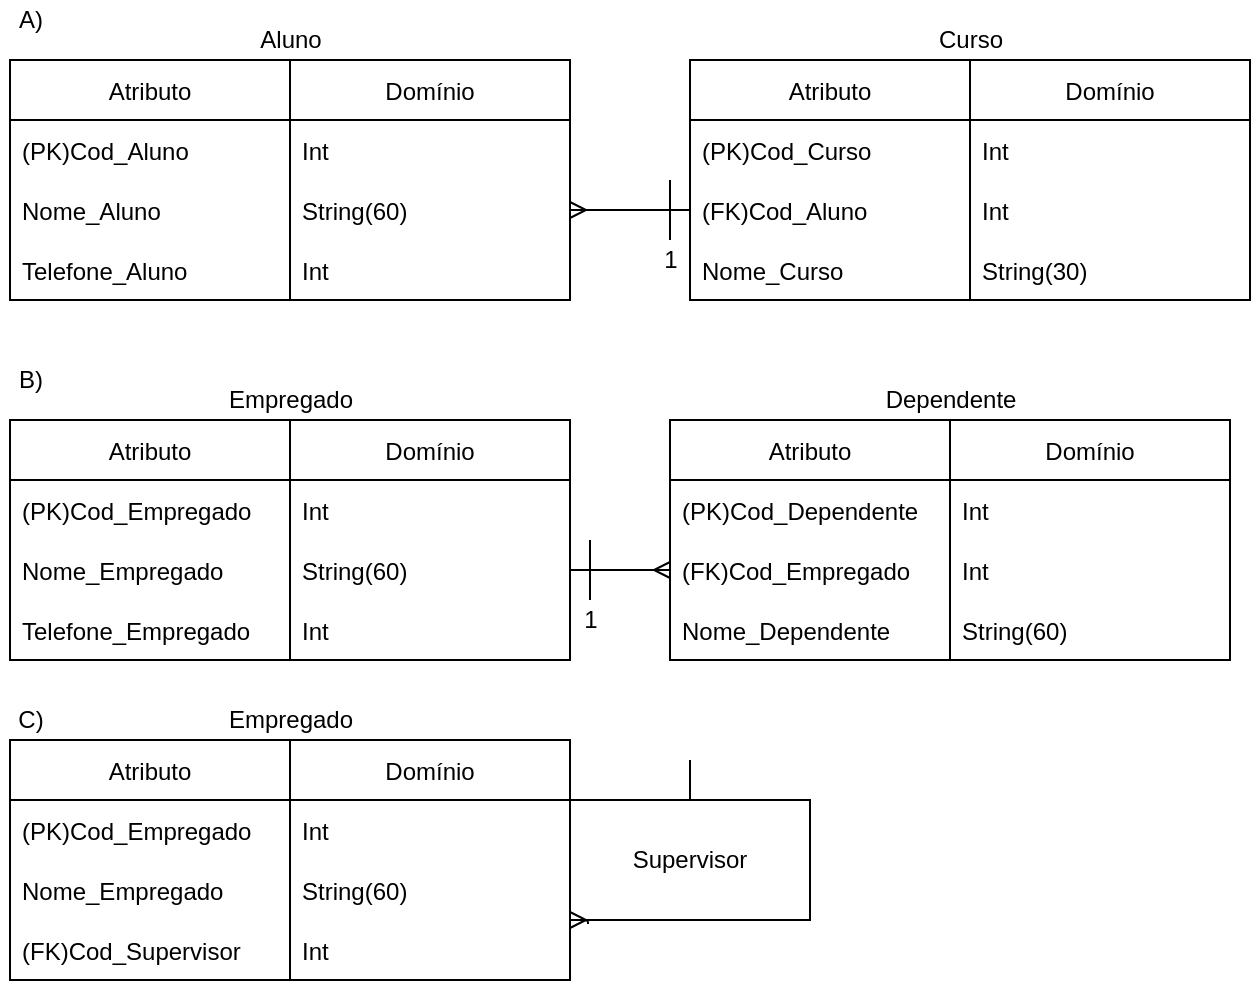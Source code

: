 <mxfile version="18.0.6" type="github">
  <diagram id="4mfyYn3nZHMfVUcsX_tf" name="Página-1">
    <mxGraphModel dx="868" dy="482" grid="1" gridSize="10" guides="1" tooltips="1" connect="1" arrows="1" fold="1" page="1" pageScale="1" pageWidth="827" pageHeight="1169" math="0" shadow="0">
      <root>
        <mxCell id="0" />
        <mxCell id="1" parent="0" />
        <mxCell id="78oYvhlZuIvTFsjz0jRs-3" value="Atributo" style="swimlane;fontStyle=0;childLayout=stackLayout;horizontal=1;startSize=30;horizontalStack=0;resizeParent=1;resizeParentMax=0;resizeLast=0;collapsible=1;marginBottom=0;rounded=0;sketch=0;fillColor=none;" vertex="1" parent="1">
          <mxGeometry x="60" y="40" width="140" height="120" as="geometry" />
        </mxCell>
        <mxCell id="78oYvhlZuIvTFsjz0jRs-4" value="(PK)Cod_Aluno        " style="text;strokeColor=none;fillColor=none;align=left;verticalAlign=middle;spacingLeft=4;spacingRight=4;overflow=hidden;points=[[0,0.5],[1,0.5]];portConstraint=eastwest;rotatable=0;rounded=0;sketch=0;" vertex="1" parent="78oYvhlZuIvTFsjz0jRs-3">
          <mxGeometry y="30" width="140" height="30" as="geometry" />
        </mxCell>
        <mxCell id="78oYvhlZuIvTFsjz0jRs-5" value="Nome_Aluno" style="text;strokeColor=none;fillColor=none;align=left;verticalAlign=middle;spacingLeft=4;spacingRight=4;overflow=hidden;points=[[0,0.5],[1,0.5]];portConstraint=eastwest;rotatable=0;rounded=0;sketch=0;" vertex="1" parent="78oYvhlZuIvTFsjz0jRs-3">
          <mxGeometry y="60" width="140" height="30" as="geometry" />
        </mxCell>
        <mxCell id="78oYvhlZuIvTFsjz0jRs-6" value="Telefone_Aluno" style="text;strokeColor=none;fillColor=none;align=left;verticalAlign=middle;spacingLeft=4;spacingRight=4;overflow=hidden;points=[[0,0.5],[1,0.5]];portConstraint=eastwest;rotatable=0;rounded=0;sketch=0;" vertex="1" parent="78oYvhlZuIvTFsjz0jRs-3">
          <mxGeometry y="90" width="140" height="30" as="geometry" />
        </mxCell>
        <mxCell id="78oYvhlZuIvTFsjz0jRs-7" value="Domínio" style="swimlane;fontStyle=0;childLayout=stackLayout;horizontal=1;startSize=30;horizontalStack=0;resizeParent=1;resizeParentMax=0;resizeLast=0;collapsible=1;marginBottom=0;rounded=0;sketch=0;fillColor=none;" vertex="1" parent="1">
          <mxGeometry x="200" y="40" width="140" height="120" as="geometry" />
        </mxCell>
        <mxCell id="78oYvhlZuIvTFsjz0jRs-8" value="Int" style="text;strokeColor=none;fillColor=none;align=left;verticalAlign=middle;spacingLeft=4;spacingRight=4;overflow=hidden;points=[[0,0.5],[1,0.5]];portConstraint=eastwest;rotatable=0;rounded=0;sketch=0;" vertex="1" parent="78oYvhlZuIvTFsjz0jRs-7">
          <mxGeometry y="30" width="140" height="30" as="geometry" />
        </mxCell>
        <mxCell id="78oYvhlZuIvTFsjz0jRs-9" value="String(60)" style="text;strokeColor=none;fillColor=none;align=left;verticalAlign=middle;spacingLeft=4;spacingRight=4;overflow=hidden;points=[[0,0.5],[1,0.5]];portConstraint=eastwest;rotatable=0;rounded=0;sketch=0;" vertex="1" parent="78oYvhlZuIvTFsjz0jRs-7">
          <mxGeometry y="60" width="140" height="30" as="geometry" />
        </mxCell>
        <mxCell id="78oYvhlZuIvTFsjz0jRs-10" value="Int" style="text;strokeColor=none;fillColor=none;align=left;verticalAlign=middle;spacingLeft=4;spacingRight=4;overflow=hidden;points=[[0,0.5],[1,0.5]];portConstraint=eastwest;rotatable=0;rounded=0;sketch=0;" vertex="1" parent="78oYvhlZuIvTFsjz0jRs-7">
          <mxGeometry y="90" width="140" height="30" as="geometry" />
        </mxCell>
        <mxCell id="78oYvhlZuIvTFsjz0jRs-11" value="Aluno" style="text;html=1;align=center;verticalAlign=middle;resizable=0;points=[];autosize=1;strokeColor=none;fillColor=none;" vertex="1" parent="1">
          <mxGeometry x="175" y="20" width="50" height="20" as="geometry" />
        </mxCell>
        <mxCell id="78oYvhlZuIvTFsjz0jRs-12" value="Atributo" style="swimlane;fontStyle=0;childLayout=stackLayout;horizontal=1;startSize=30;horizontalStack=0;resizeParent=1;resizeParentMax=0;resizeLast=0;collapsible=1;marginBottom=0;rounded=0;sketch=0;fillColor=none;" vertex="1" parent="1">
          <mxGeometry x="400" y="40" width="140" height="120" as="geometry" />
        </mxCell>
        <mxCell id="78oYvhlZuIvTFsjz0jRs-13" value="(PK)Cod_Curso" style="text;strokeColor=none;fillColor=none;align=left;verticalAlign=middle;spacingLeft=4;spacingRight=4;overflow=hidden;points=[[0,0.5],[1,0.5]];portConstraint=eastwest;rotatable=0;rounded=0;sketch=0;" vertex="1" parent="78oYvhlZuIvTFsjz0jRs-12">
          <mxGeometry y="30" width="140" height="30" as="geometry" />
        </mxCell>
        <mxCell id="78oYvhlZuIvTFsjz0jRs-14" value="(FK)Cod_Aluno" style="text;strokeColor=none;fillColor=none;align=left;verticalAlign=middle;spacingLeft=4;spacingRight=4;overflow=hidden;points=[[0,0.5],[1,0.5]];portConstraint=eastwest;rotatable=0;rounded=0;sketch=0;" vertex="1" parent="78oYvhlZuIvTFsjz0jRs-12">
          <mxGeometry y="60" width="140" height="30" as="geometry" />
        </mxCell>
        <mxCell id="78oYvhlZuIvTFsjz0jRs-15" value="Nome_Curso" style="text;strokeColor=none;fillColor=none;align=left;verticalAlign=middle;spacingLeft=4;spacingRight=4;overflow=hidden;points=[[0,0.5],[1,0.5]];portConstraint=eastwest;rotatable=0;rounded=0;sketch=0;" vertex="1" parent="78oYvhlZuIvTFsjz0jRs-12">
          <mxGeometry y="90" width="140" height="30" as="geometry" />
        </mxCell>
        <mxCell id="78oYvhlZuIvTFsjz0jRs-16" value="Domínio" style="swimlane;fontStyle=0;childLayout=stackLayout;horizontal=1;startSize=30;horizontalStack=0;resizeParent=1;resizeParentMax=0;resizeLast=0;collapsible=1;marginBottom=0;rounded=0;sketch=0;fillColor=none;" vertex="1" parent="1">
          <mxGeometry x="540" y="40" width="140" height="120" as="geometry" />
        </mxCell>
        <mxCell id="78oYvhlZuIvTFsjz0jRs-17" value="Int" style="text;strokeColor=none;fillColor=none;align=left;verticalAlign=middle;spacingLeft=4;spacingRight=4;overflow=hidden;points=[[0,0.5],[1,0.5]];portConstraint=eastwest;rotatable=0;rounded=0;sketch=0;" vertex="1" parent="78oYvhlZuIvTFsjz0jRs-16">
          <mxGeometry y="30" width="140" height="30" as="geometry" />
        </mxCell>
        <mxCell id="78oYvhlZuIvTFsjz0jRs-18" value="Int" style="text;strokeColor=none;fillColor=none;align=left;verticalAlign=middle;spacingLeft=4;spacingRight=4;overflow=hidden;points=[[0,0.5],[1,0.5]];portConstraint=eastwest;rotatable=0;rounded=0;sketch=0;" vertex="1" parent="78oYvhlZuIvTFsjz0jRs-16">
          <mxGeometry y="60" width="140" height="30" as="geometry" />
        </mxCell>
        <mxCell id="78oYvhlZuIvTFsjz0jRs-19" value="String(30)" style="text;strokeColor=none;fillColor=none;align=left;verticalAlign=middle;spacingLeft=4;spacingRight=4;overflow=hidden;points=[[0,0.5],[1,0.5]];portConstraint=eastwest;rotatable=0;rounded=0;sketch=0;" vertex="1" parent="78oYvhlZuIvTFsjz0jRs-16">
          <mxGeometry y="90" width="140" height="30" as="geometry" />
        </mxCell>
        <mxCell id="78oYvhlZuIvTFsjz0jRs-20" value="Curso" style="text;html=1;align=center;verticalAlign=middle;resizable=0;points=[];autosize=1;strokeColor=none;fillColor=none;" vertex="1" parent="1">
          <mxGeometry x="515" y="20" width="50" height="20" as="geometry" />
        </mxCell>
        <mxCell id="78oYvhlZuIvTFsjz0jRs-21" style="edgeStyle=orthogonalEdgeStyle;curved=0;rounded=1;sketch=0;orthogonalLoop=1;jettySize=auto;html=1;exitX=1;exitY=0.5;exitDx=0;exitDy=0;entryX=0;entryY=0.5;entryDx=0;entryDy=0;endArrow=none;endFill=0;startArrow=ERmany;startFill=0;" edge="1" parent="1" source="78oYvhlZuIvTFsjz0jRs-9" target="78oYvhlZuIvTFsjz0jRs-14">
          <mxGeometry relative="1" as="geometry" />
        </mxCell>
        <mxCell id="78oYvhlZuIvTFsjz0jRs-22" value="" style="endArrow=none;html=1;rounded=1;sketch=0;curved=0;" edge="1" parent="1">
          <mxGeometry width="50" height="50" relative="1" as="geometry">
            <mxPoint x="390" y="130" as="sourcePoint" />
            <mxPoint x="390" y="100" as="targetPoint" />
          </mxGeometry>
        </mxCell>
        <mxCell id="78oYvhlZuIvTFsjz0jRs-23" value="Atributo" style="swimlane;fontStyle=0;childLayout=stackLayout;horizontal=1;startSize=30;horizontalStack=0;resizeParent=1;resizeParentMax=0;resizeLast=0;collapsible=1;marginBottom=0;rounded=0;sketch=0;fillColor=none;" vertex="1" parent="1">
          <mxGeometry x="60" y="220" width="140" height="120" as="geometry" />
        </mxCell>
        <mxCell id="78oYvhlZuIvTFsjz0jRs-24" value="(PK)Cod_Empregado        " style="text;strokeColor=none;fillColor=none;align=left;verticalAlign=middle;spacingLeft=4;spacingRight=4;overflow=hidden;points=[[0,0.5],[1,0.5]];portConstraint=eastwest;rotatable=0;rounded=0;sketch=0;" vertex="1" parent="78oYvhlZuIvTFsjz0jRs-23">
          <mxGeometry y="30" width="140" height="30" as="geometry" />
        </mxCell>
        <mxCell id="78oYvhlZuIvTFsjz0jRs-25" value="Nome_Empregado" style="text;strokeColor=none;fillColor=none;align=left;verticalAlign=middle;spacingLeft=4;spacingRight=4;overflow=hidden;points=[[0,0.5],[1,0.5]];portConstraint=eastwest;rotatable=0;rounded=0;sketch=0;" vertex="1" parent="78oYvhlZuIvTFsjz0jRs-23">
          <mxGeometry y="60" width="140" height="30" as="geometry" />
        </mxCell>
        <mxCell id="78oYvhlZuIvTFsjz0jRs-26" value="Telefone_Empregado" style="text;strokeColor=none;fillColor=none;align=left;verticalAlign=middle;spacingLeft=4;spacingRight=4;overflow=hidden;points=[[0,0.5],[1,0.5]];portConstraint=eastwest;rotatable=0;rounded=0;sketch=0;" vertex="1" parent="78oYvhlZuIvTFsjz0jRs-23">
          <mxGeometry y="90" width="140" height="30" as="geometry" />
        </mxCell>
        <mxCell id="78oYvhlZuIvTFsjz0jRs-27" value="Domínio" style="swimlane;fontStyle=0;childLayout=stackLayout;horizontal=1;startSize=30;horizontalStack=0;resizeParent=1;resizeParentMax=0;resizeLast=0;collapsible=1;marginBottom=0;rounded=0;sketch=0;fillColor=none;" vertex="1" parent="1">
          <mxGeometry x="200" y="220" width="140" height="120" as="geometry" />
        </mxCell>
        <mxCell id="78oYvhlZuIvTFsjz0jRs-28" value="Int" style="text;strokeColor=none;fillColor=none;align=left;verticalAlign=middle;spacingLeft=4;spacingRight=4;overflow=hidden;points=[[0,0.5],[1,0.5]];portConstraint=eastwest;rotatable=0;rounded=0;sketch=0;" vertex="1" parent="78oYvhlZuIvTFsjz0jRs-27">
          <mxGeometry y="30" width="140" height="30" as="geometry" />
        </mxCell>
        <mxCell id="78oYvhlZuIvTFsjz0jRs-29" value="String(60)" style="text;strokeColor=none;fillColor=none;align=left;verticalAlign=middle;spacingLeft=4;spacingRight=4;overflow=hidden;points=[[0,0.5],[1,0.5]];portConstraint=eastwest;rotatable=0;rounded=0;sketch=0;" vertex="1" parent="78oYvhlZuIvTFsjz0jRs-27">
          <mxGeometry y="60" width="140" height="30" as="geometry" />
        </mxCell>
        <mxCell id="78oYvhlZuIvTFsjz0jRs-30" value="Int" style="text;strokeColor=none;fillColor=none;align=left;verticalAlign=middle;spacingLeft=4;spacingRight=4;overflow=hidden;points=[[0,0.5],[1,0.5]];portConstraint=eastwest;rotatable=0;rounded=0;sketch=0;" vertex="1" parent="78oYvhlZuIvTFsjz0jRs-27">
          <mxGeometry y="90" width="140" height="30" as="geometry" />
        </mxCell>
        <mxCell id="78oYvhlZuIvTFsjz0jRs-31" value="Empregado" style="text;html=1;align=center;verticalAlign=middle;resizable=0;points=[];autosize=1;strokeColor=none;fillColor=none;" vertex="1" parent="1">
          <mxGeometry x="160" y="200" width="80" height="20" as="geometry" />
        </mxCell>
        <mxCell id="78oYvhlZuIvTFsjz0jRs-32" value="Atributo" style="swimlane;fontStyle=0;childLayout=stackLayout;horizontal=1;startSize=30;horizontalStack=0;resizeParent=1;resizeParentMax=0;resizeLast=0;collapsible=1;marginBottom=0;rounded=0;sketch=0;fillColor=none;" vertex="1" parent="1">
          <mxGeometry x="390" y="220" width="140" height="120" as="geometry" />
        </mxCell>
        <mxCell id="78oYvhlZuIvTFsjz0jRs-33" value="(PK)Cod_Dependente        " style="text;strokeColor=none;fillColor=none;align=left;verticalAlign=middle;spacingLeft=4;spacingRight=4;overflow=hidden;points=[[0,0.5],[1,0.5]];portConstraint=eastwest;rotatable=0;rounded=0;sketch=0;" vertex="1" parent="78oYvhlZuIvTFsjz0jRs-32">
          <mxGeometry y="30" width="140" height="30" as="geometry" />
        </mxCell>
        <mxCell id="78oYvhlZuIvTFsjz0jRs-34" value="(FK)Cod_Empregado" style="text;strokeColor=none;fillColor=none;align=left;verticalAlign=middle;spacingLeft=4;spacingRight=4;overflow=hidden;points=[[0,0.5],[1,0.5]];portConstraint=eastwest;rotatable=0;rounded=0;sketch=0;" vertex="1" parent="78oYvhlZuIvTFsjz0jRs-32">
          <mxGeometry y="60" width="140" height="30" as="geometry" />
        </mxCell>
        <mxCell id="78oYvhlZuIvTFsjz0jRs-41" value="Nome_Dependente" style="text;strokeColor=none;fillColor=none;align=left;verticalAlign=middle;spacingLeft=4;spacingRight=4;overflow=hidden;points=[[0,0.5],[1,0.5]];portConstraint=eastwest;rotatable=0;rounded=0;sketch=0;" vertex="1" parent="78oYvhlZuIvTFsjz0jRs-32">
          <mxGeometry y="90" width="140" height="30" as="geometry" />
        </mxCell>
        <mxCell id="78oYvhlZuIvTFsjz0jRs-36" value="Domínio" style="swimlane;fontStyle=0;childLayout=stackLayout;horizontal=1;startSize=30;horizontalStack=0;resizeParent=1;resizeParentMax=0;resizeLast=0;collapsible=1;marginBottom=0;rounded=0;sketch=0;fillColor=none;" vertex="1" parent="1">
          <mxGeometry x="530" y="220" width="140" height="120" as="geometry" />
        </mxCell>
        <mxCell id="78oYvhlZuIvTFsjz0jRs-37" value="Int" style="text;strokeColor=none;fillColor=none;align=left;verticalAlign=middle;spacingLeft=4;spacingRight=4;overflow=hidden;points=[[0,0.5],[1,0.5]];portConstraint=eastwest;rotatable=0;rounded=0;sketch=0;" vertex="1" parent="78oYvhlZuIvTFsjz0jRs-36">
          <mxGeometry y="30" width="140" height="30" as="geometry" />
        </mxCell>
        <mxCell id="78oYvhlZuIvTFsjz0jRs-38" value="Int" style="text;strokeColor=none;fillColor=none;align=left;verticalAlign=middle;spacingLeft=4;spacingRight=4;overflow=hidden;points=[[0,0.5],[1,0.5]];portConstraint=eastwest;rotatable=0;rounded=0;sketch=0;" vertex="1" parent="78oYvhlZuIvTFsjz0jRs-36">
          <mxGeometry y="60" width="140" height="30" as="geometry" />
        </mxCell>
        <mxCell id="78oYvhlZuIvTFsjz0jRs-42" value="String(60)" style="text;strokeColor=none;fillColor=none;align=left;verticalAlign=middle;spacingLeft=4;spacingRight=4;overflow=hidden;points=[[0,0.5],[1,0.5]];portConstraint=eastwest;rotatable=0;rounded=0;sketch=0;" vertex="1" parent="78oYvhlZuIvTFsjz0jRs-36">
          <mxGeometry y="90" width="140" height="30" as="geometry" />
        </mxCell>
        <mxCell id="78oYvhlZuIvTFsjz0jRs-40" value="Dependente" style="text;html=1;align=center;verticalAlign=middle;resizable=0;points=[];autosize=1;strokeColor=none;fillColor=none;" vertex="1" parent="1">
          <mxGeometry x="490" y="200" width="80" height="20" as="geometry" />
        </mxCell>
        <mxCell id="78oYvhlZuIvTFsjz0jRs-44" style="edgeStyle=orthogonalEdgeStyle;curved=0;rounded=1;sketch=0;orthogonalLoop=1;jettySize=auto;html=1;exitX=0;exitY=0.5;exitDx=0;exitDy=0;entryX=1;entryY=0.5;entryDx=0;entryDy=0;startArrow=ERmany;startFill=0;endArrow=none;endFill=0;" edge="1" parent="1" source="78oYvhlZuIvTFsjz0jRs-34" target="78oYvhlZuIvTFsjz0jRs-29">
          <mxGeometry relative="1" as="geometry" />
        </mxCell>
        <mxCell id="78oYvhlZuIvTFsjz0jRs-45" value="1" style="text;html=1;align=center;verticalAlign=middle;resizable=0;points=[];autosize=1;strokeColor=none;fillColor=none;" vertex="1" parent="1">
          <mxGeometry x="380" y="130" width="20" height="20" as="geometry" />
        </mxCell>
        <mxCell id="78oYvhlZuIvTFsjz0jRs-50" value="" style="endArrow=none;html=1;rounded=1;sketch=0;curved=0;" edge="1" parent="1">
          <mxGeometry width="50" height="50" relative="1" as="geometry">
            <mxPoint x="350" y="310" as="sourcePoint" />
            <mxPoint x="350" y="280" as="targetPoint" />
          </mxGeometry>
        </mxCell>
        <mxCell id="78oYvhlZuIvTFsjz0jRs-51" value="1" style="text;html=1;align=center;verticalAlign=middle;resizable=0;points=[];autosize=1;strokeColor=none;fillColor=none;" vertex="1" parent="1">
          <mxGeometry x="340" y="310" width="20" height="20" as="geometry" />
        </mxCell>
        <mxCell id="78oYvhlZuIvTFsjz0jRs-52" value="Atributo" style="swimlane;fontStyle=0;childLayout=stackLayout;horizontal=1;startSize=30;horizontalStack=0;resizeParent=1;resizeParentMax=0;resizeLast=0;collapsible=1;marginBottom=0;rounded=0;sketch=0;fillColor=none;" vertex="1" parent="1">
          <mxGeometry x="60" y="380" width="140" height="120" as="geometry" />
        </mxCell>
        <mxCell id="78oYvhlZuIvTFsjz0jRs-53" value="(PK)Cod_Empregado        " style="text;strokeColor=none;fillColor=none;align=left;verticalAlign=middle;spacingLeft=4;spacingRight=4;overflow=hidden;points=[[0,0.5],[1,0.5]];portConstraint=eastwest;rotatable=0;rounded=0;sketch=0;" vertex="1" parent="78oYvhlZuIvTFsjz0jRs-52">
          <mxGeometry y="30" width="140" height="30" as="geometry" />
        </mxCell>
        <mxCell id="78oYvhlZuIvTFsjz0jRs-54" value="Nome_Empregado" style="text;strokeColor=none;fillColor=none;align=left;verticalAlign=middle;spacingLeft=4;spacingRight=4;overflow=hidden;points=[[0,0.5],[1,0.5]];portConstraint=eastwest;rotatable=0;rounded=0;sketch=0;" vertex="1" parent="78oYvhlZuIvTFsjz0jRs-52">
          <mxGeometry y="60" width="140" height="30" as="geometry" />
        </mxCell>
        <mxCell id="78oYvhlZuIvTFsjz0jRs-55" value="(FK)Cod_Supervisor" style="text;strokeColor=none;fillColor=none;align=left;verticalAlign=middle;spacingLeft=4;spacingRight=4;overflow=hidden;points=[[0,0.5],[1,0.5]];portConstraint=eastwest;rotatable=0;rounded=0;sketch=0;" vertex="1" parent="78oYvhlZuIvTFsjz0jRs-52">
          <mxGeometry y="90" width="140" height="30" as="geometry" />
        </mxCell>
        <mxCell id="78oYvhlZuIvTFsjz0jRs-56" value="Domínio" style="swimlane;fontStyle=0;childLayout=stackLayout;horizontal=1;startSize=30;horizontalStack=0;resizeParent=1;resizeParentMax=0;resizeLast=0;collapsible=1;marginBottom=0;rounded=0;sketch=0;fillColor=none;" vertex="1" parent="1">
          <mxGeometry x="200" y="380" width="140" height="120" as="geometry" />
        </mxCell>
        <mxCell id="78oYvhlZuIvTFsjz0jRs-57" value="Int" style="text;strokeColor=none;fillColor=none;align=left;verticalAlign=middle;spacingLeft=4;spacingRight=4;overflow=hidden;points=[[0,0.5],[1,0.5]];portConstraint=eastwest;rotatable=0;rounded=0;sketch=0;" vertex="1" parent="78oYvhlZuIvTFsjz0jRs-56">
          <mxGeometry y="30" width="140" height="30" as="geometry" />
        </mxCell>
        <mxCell id="78oYvhlZuIvTFsjz0jRs-58" value="String(60)" style="text;strokeColor=none;fillColor=none;align=left;verticalAlign=middle;spacingLeft=4;spacingRight=4;overflow=hidden;points=[[0,0.5],[1,0.5]];portConstraint=eastwest;rotatable=0;rounded=0;sketch=0;" vertex="1" parent="78oYvhlZuIvTFsjz0jRs-56">
          <mxGeometry y="60" width="140" height="30" as="geometry" />
        </mxCell>
        <mxCell id="78oYvhlZuIvTFsjz0jRs-59" value="Int" style="text;strokeColor=none;fillColor=none;align=left;verticalAlign=middle;spacingLeft=4;spacingRight=4;overflow=hidden;points=[[0,0.5],[1,0.5]];portConstraint=eastwest;rotatable=0;rounded=0;sketch=0;" vertex="1" parent="78oYvhlZuIvTFsjz0jRs-56">
          <mxGeometry y="90" width="140" height="30" as="geometry" />
        </mxCell>
        <mxCell id="78oYvhlZuIvTFsjz0jRs-60" value="Empregado" style="text;html=1;align=center;verticalAlign=middle;resizable=0;points=[];autosize=1;strokeColor=none;fillColor=none;" vertex="1" parent="1">
          <mxGeometry x="160" y="360" width="80" height="20" as="geometry" />
        </mxCell>
        <mxCell id="78oYvhlZuIvTFsjz0jRs-71" value="A)" style="text;html=1;align=center;verticalAlign=middle;resizable=0;points=[];autosize=1;strokeColor=none;fillColor=none;" vertex="1" parent="1">
          <mxGeometry x="55" y="10" width="30" height="20" as="geometry" />
        </mxCell>
        <mxCell id="78oYvhlZuIvTFsjz0jRs-72" value="B)" style="text;html=1;align=center;verticalAlign=middle;resizable=0;points=[];autosize=1;strokeColor=none;fillColor=none;" vertex="1" parent="1">
          <mxGeometry x="55" y="190" width="30" height="20" as="geometry" />
        </mxCell>
        <mxCell id="78oYvhlZuIvTFsjz0jRs-73" value="C)" style="text;html=1;align=center;verticalAlign=middle;resizable=0;points=[];autosize=1;strokeColor=none;fillColor=none;" vertex="1" parent="1">
          <mxGeometry x="55" y="360" width="30" height="20" as="geometry" />
        </mxCell>
        <mxCell id="78oYvhlZuIvTFsjz0jRs-76" style="edgeStyle=orthogonalEdgeStyle;curved=0;rounded=1;sketch=0;orthogonalLoop=1;jettySize=auto;html=1;exitX=0.5;exitY=0;exitDx=0;exitDy=0;startArrow=none;startFill=0;endArrow=none;endFill=0;" edge="1" parent="1" source="78oYvhlZuIvTFsjz0jRs-74">
          <mxGeometry relative="1" as="geometry">
            <mxPoint x="400" y="390" as="targetPoint" />
          </mxGeometry>
        </mxCell>
        <mxCell id="78oYvhlZuIvTFsjz0jRs-74" value="Supervisor" style="rounded=0;whiteSpace=wrap;html=1;sketch=0;fillColor=none;" vertex="1" parent="1">
          <mxGeometry x="340" y="410" width="120" height="60" as="geometry" />
        </mxCell>
        <mxCell id="78oYvhlZuIvTFsjz0jRs-75" style="edgeStyle=orthogonalEdgeStyle;curved=0;rounded=1;sketch=0;orthogonalLoop=1;jettySize=auto;html=1;exitX=0;exitY=1;exitDx=0;exitDy=0;entryX=0.075;entryY=1.033;entryDx=0;entryDy=0;entryPerimeter=0;startArrow=ERmany;startFill=0;endArrow=none;endFill=0;" edge="1" parent="1" source="78oYvhlZuIvTFsjz0jRs-74" target="78oYvhlZuIvTFsjz0jRs-74">
          <mxGeometry relative="1" as="geometry" />
        </mxCell>
      </root>
    </mxGraphModel>
  </diagram>
</mxfile>
